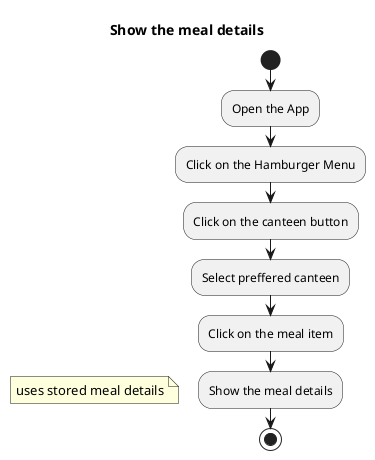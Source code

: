 @startuml
Title "Show the meal details"
start
:Open the App;
:Click on the Hamburger Menu;
:Click on the canteen button;
:Select preffered canteen;
:Click on the meal item;
:Show the meal details;
floating note left
  uses stored meal details
end note
stop
@enduml


